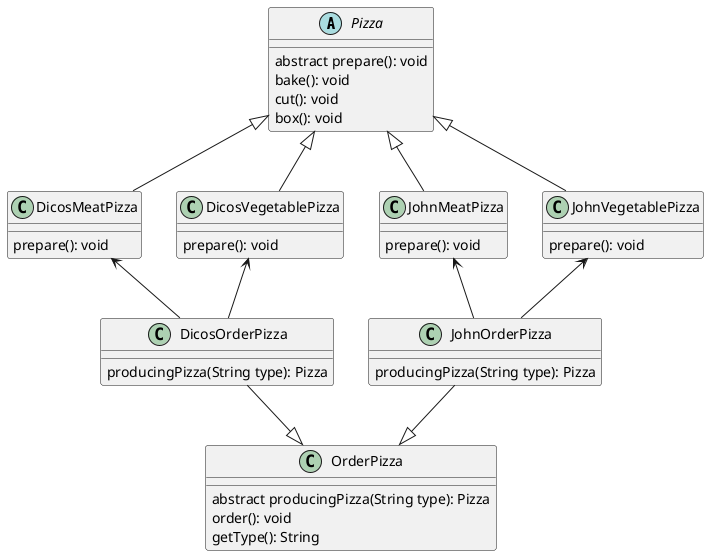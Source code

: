 @startuml
'https://plantuml.com/class-diagram

abstract class Pizza{
    abstract prepare(): void
    bake(): void
    cut(): void
    box(): void
}
class DicosMeatPizza{
    prepare(): void
}
class DicosVegetablePizza{
    prepare(): void
}
class JohnMeatPizza{
    prepare(): void
}
class JohnVegetablePizza{
    prepare(): void
}

Pizza <|-- DicosMeatPizza
Pizza <|-- DicosVegetablePizza
Pizza <|-- JohnMeatPizza
Pizza <|-- JohnVegetablePizza


class OrderPizza{
    abstract producingPizza(String type): Pizza
    order(): void
    getType(): String
}
class DicosOrderPizza{
    producingPizza(String type): Pizza
}
class JohnOrderPizza{
    producingPizza(String type): Pizza
}

DicosOrderPizza --|> OrderPizza
JohnOrderPizza --|> OrderPizza

DicosMeatPizza <--  DicosOrderPizza
DicosVegetablePizza <--  DicosOrderPizza

JohnMeatPizza <-- JohnOrderPizza
JohnVegetablePizza <-- JohnOrderPizza

@enduml